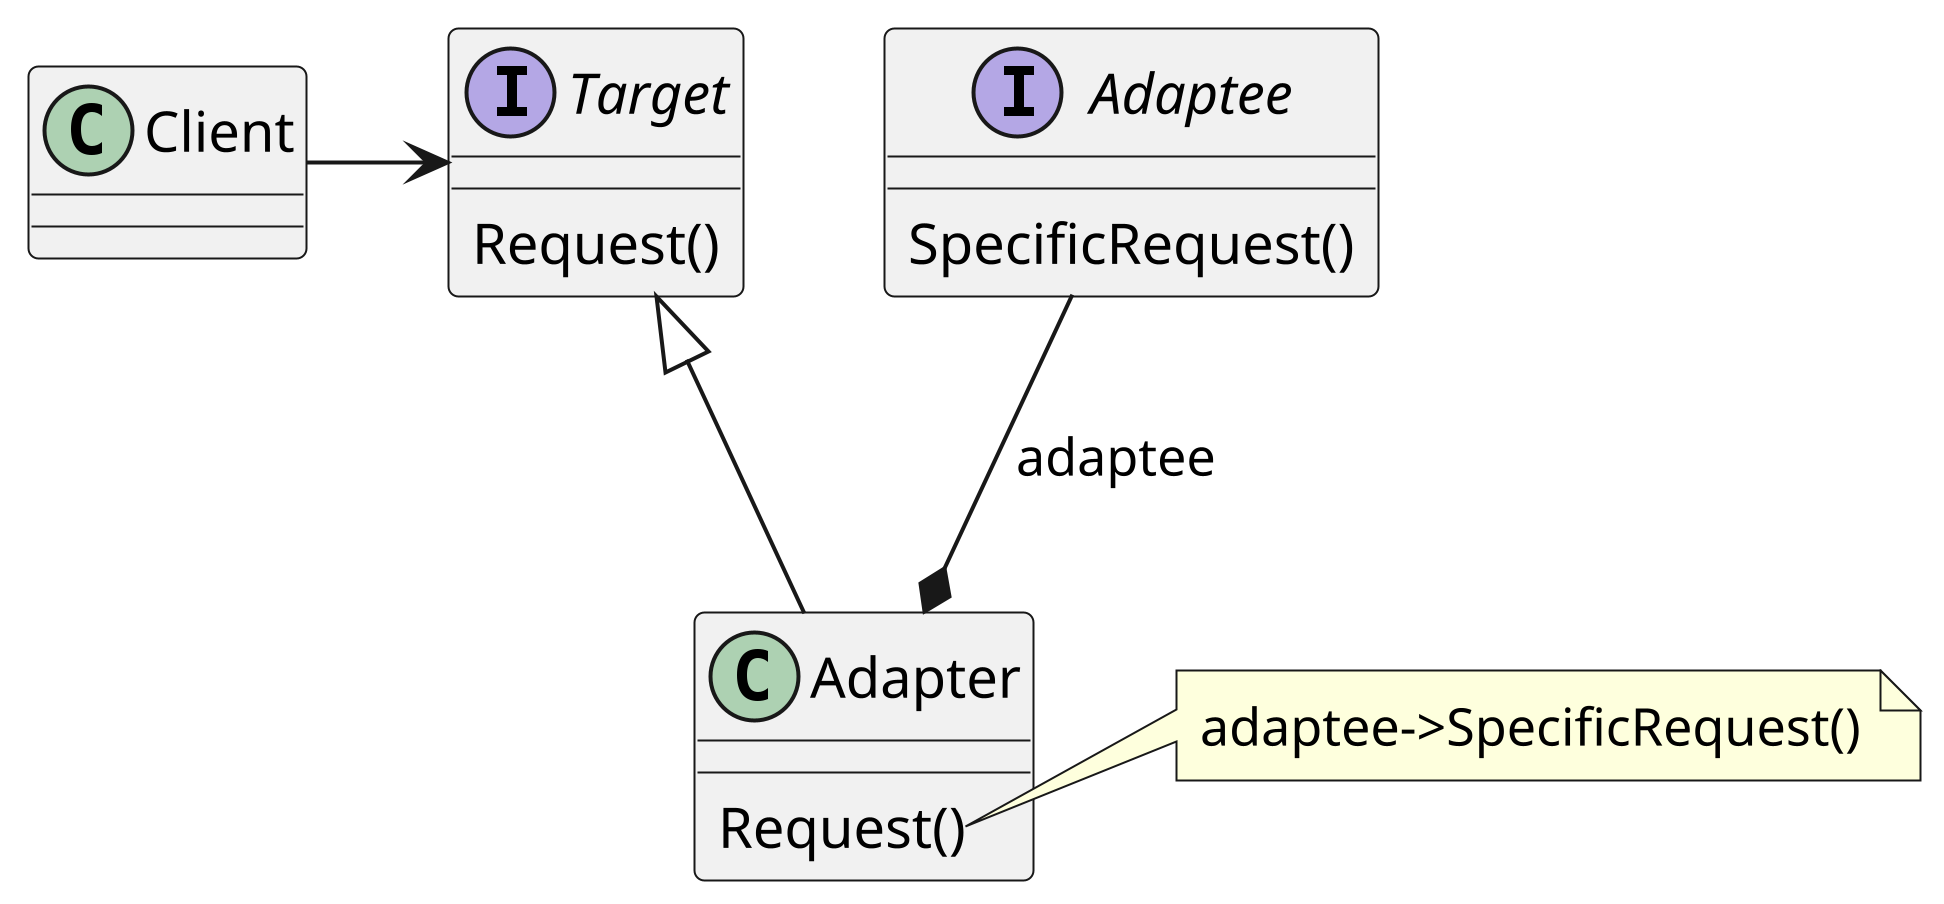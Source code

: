 @startuml AdapterObject
scale 1024 height
interface Target {
  Request()
}
interface Adaptee {
  SpecificRequest()
}
class Adapter {
  Request()
}

note right of Adapter::Request
  adaptee->SpecificRequest()
end note

Client -> Target
Target <|-- Adapter
Adaptee --* Adapter : adaptee

@enduml